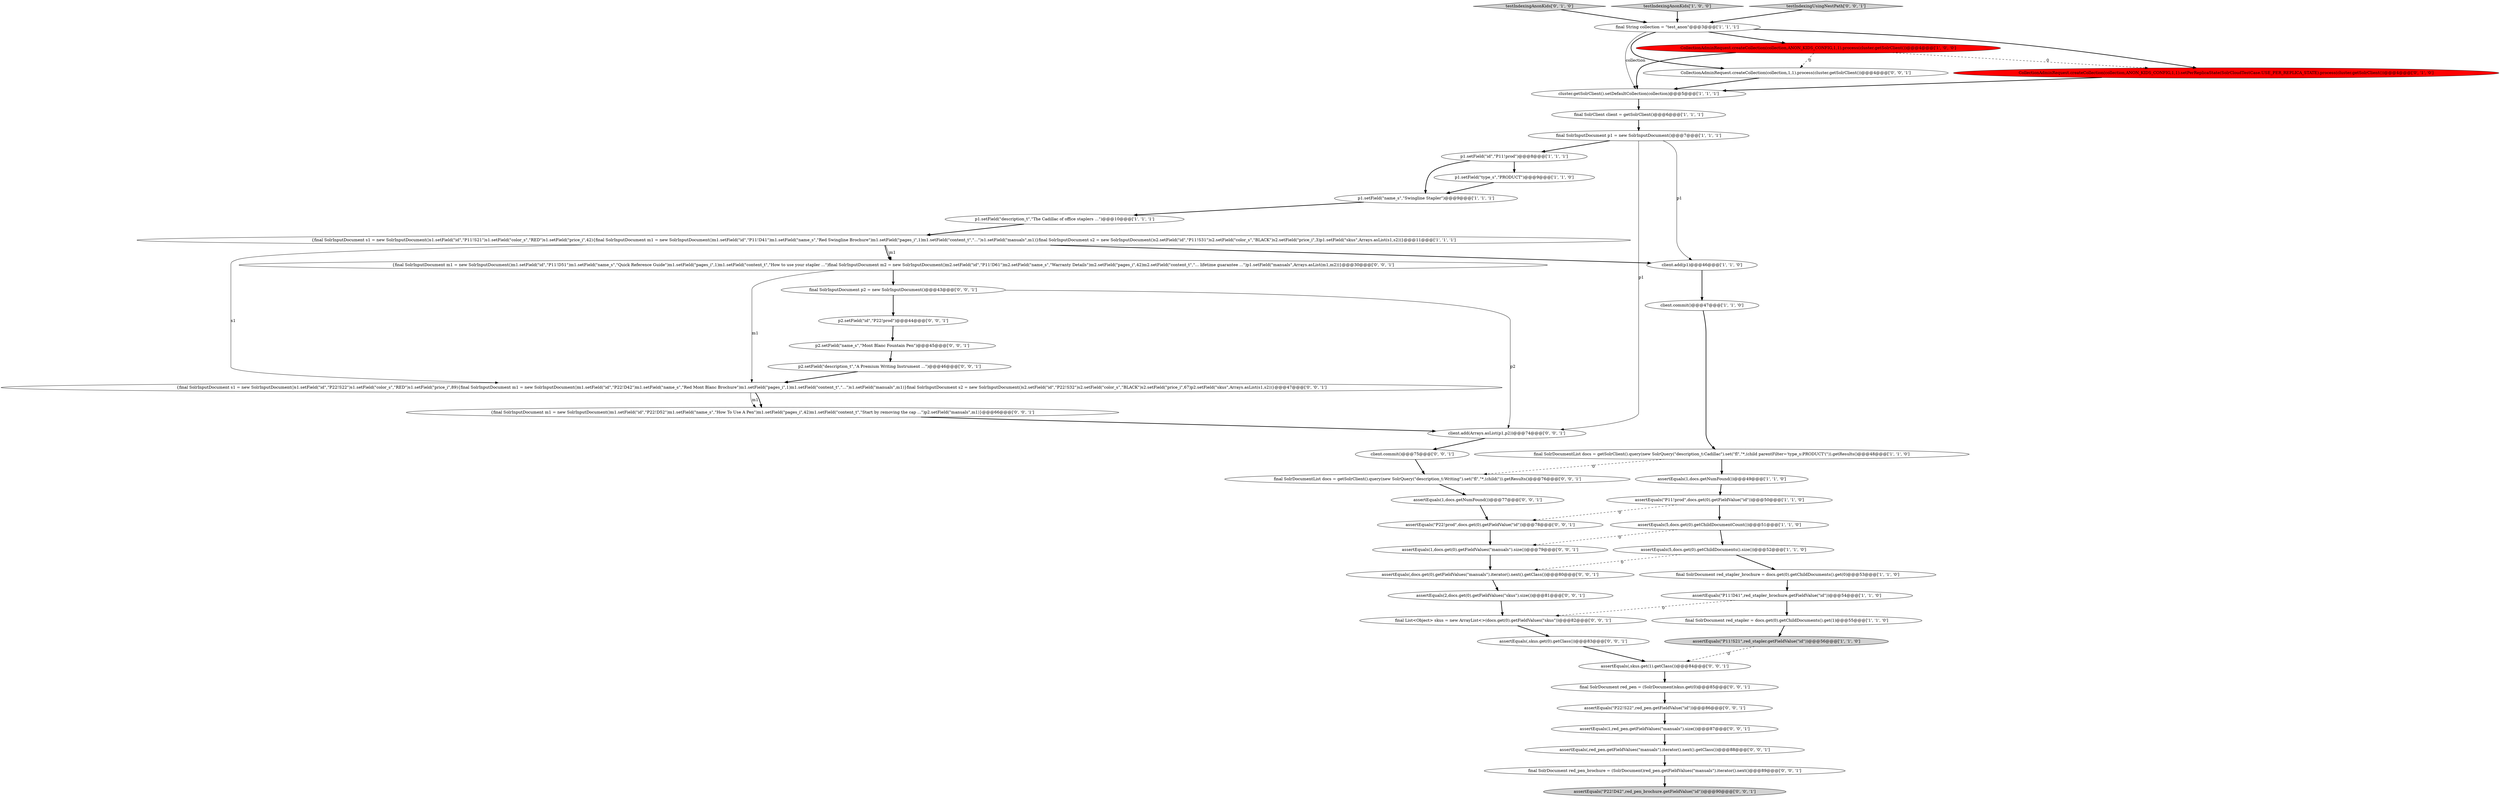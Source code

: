 digraph {
19 [style = filled, label = "assertEquals(1,docs.getNumFound())@@@49@@@['1', '1', '0']", fillcolor = white, shape = ellipse image = "AAA0AAABBB1BBB"];
32 [style = filled, label = "client.add(Arrays.asList(p1,p2))@@@74@@@['0', '0', '1']", fillcolor = white, shape = ellipse image = "AAA0AAABBB3BBB"];
25 [style = filled, label = "assertEquals(1,docs.getNumFound())@@@77@@@['0', '0', '1']", fillcolor = white, shape = ellipse image = "AAA0AAABBB3BBB"];
11 [style = filled, label = "final SolrDocument red_stapler_brochure = docs.get(0).getChildDocuments().get(0)@@@53@@@['1', '1', '0']", fillcolor = white, shape = ellipse image = "AAA0AAABBB1BBB"];
16 [style = filled, label = "assertEquals(\"P11!D41\",red_stapler_brochure.getFieldValue(\"id\"))@@@54@@@['1', '1', '0']", fillcolor = white, shape = ellipse image = "AAA0AAABBB1BBB"];
18 [style = filled, label = "final SolrInputDocument p1 = new SolrInputDocument()@@@7@@@['1', '1', '1']", fillcolor = white, shape = ellipse image = "AAA0AAABBB1BBB"];
26 [style = filled, label = "p2.setField(\"id\",\"P22!prod\")@@@44@@@['0', '0', '1']", fillcolor = white, shape = ellipse image = "AAA0AAABBB3BBB"];
17 [style = filled, label = "assertEquals(\"P11!prod\",docs.get(0).getFieldValue(\"id\"))@@@50@@@['1', '1', '0']", fillcolor = white, shape = ellipse image = "AAA0AAABBB1BBB"];
9 [style = filled, label = "final String collection = \"test_anon\"@@@3@@@['1', '1', '1']", fillcolor = white, shape = ellipse image = "AAA0AAABBB1BBB"];
34 [style = filled, label = "{final SolrInputDocument m1 = new SolrInputDocument()m1.setField(\"id\",\"P11!D51\")m1.setField(\"name_s\",\"Quick Reference Guide\")m1.setField(\"pages_i\",1)m1.setField(\"content_t\",\"How to use your stapler ...\")final SolrInputDocument m2 = new SolrInputDocument()m2.setField(\"id\",\"P11!D61\")m2.setField(\"name_s\",\"Warranty Details\")m2.setField(\"pages_i\",42)m2.setField(\"content_t\",\"... lifetime guarantee ...\")p1.setField(\"manuals\",Arrays.asList(m1,m2))}@@@30@@@['0', '0', '1']", fillcolor = white, shape = ellipse image = "AAA0AAABBB3BBB"];
49 [style = filled, label = "final List<Object> skus = new ArrayList<>(docs.get(0).getFieldValues(\"skus\"))@@@82@@@['0', '0', '1']", fillcolor = white, shape = ellipse image = "AAA0AAABBB3BBB"];
28 [style = filled, label = "{final SolrInputDocument s1 = new SolrInputDocument()s1.setField(\"id\",\"P22!S22\")s1.setField(\"color_s\",\"RED\")s1.setField(\"price_i\",89){final SolrInputDocument m1 = new SolrInputDocument()m1.setField(\"id\",\"P22!D42\")m1.setField(\"name_s\",\"Red Mont Blanc Brochure\")m1.setField(\"pages_i\",1)m1.setField(\"content_t\",\"...\")s1.setField(\"manuals\",m1)}final SolrInputDocument s2 = new SolrInputDocument()s2.setField(\"id\",\"P22!S32\")s2.setField(\"color_s\",\"BLACK\")s2.setField(\"price_i\",67)p2.setField(\"skus\",Arrays.asList(s1,s2))}@@@47@@@['0', '0', '1']", fillcolor = white, shape = ellipse image = "AAA0AAABBB3BBB"];
10 [style = filled, label = "assertEquals(\"P11!S21\",red_stapler.getFieldValue(\"id\"))@@@56@@@['1', '1', '0']", fillcolor = lightgray, shape = ellipse image = "AAA0AAABBB1BBB"];
23 [style = filled, label = "testIndexingAnonKids['0', '1', '0']", fillcolor = lightgray, shape = diamond image = "AAA0AAABBB2BBB"];
13 [style = filled, label = "cluster.getSolrClient().setDefaultCollection(collection)@@@5@@@['1', '1', '1']", fillcolor = white, shape = ellipse image = "AAA0AAABBB1BBB"];
14 [style = filled, label = "final SolrDocumentList docs = getSolrClient().query(new SolrQuery(\"description_t:Cadillac\").set(\"fl\",\"*,(child parentFilter='type_s:PRODUCT'(\")).getResults()@@@48@@@['1', '1', '0']", fillcolor = white, shape = ellipse image = "AAA0AAABBB1BBB"];
21 [style = filled, label = "client.add(p1)@@@46@@@['1', '1', '0']", fillcolor = white, shape = ellipse image = "AAA0AAABBB1BBB"];
48 [style = filled, label = "final SolrDocument red_pen = (SolrDocument)skus.get(0)@@@85@@@['0', '0', '1']", fillcolor = white, shape = ellipse image = "AAA0AAABBB3BBB"];
30 [style = filled, label = "assertEquals(,skus.get(1).getClass())@@@84@@@['0', '0', '1']", fillcolor = white, shape = ellipse image = "AAA0AAABBB3BBB"];
38 [style = filled, label = "p2.setField(\"description_t\",\"A Premium Writing Instrument ...\")@@@46@@@['0', '0', '1']", fillcolor = white, shape = ellipse image = "AAA0AAABBB3BBB"];
4 [style = filled, label = "final SolrDocument red_stapler = docs.get(0).getChildDocuments().get(1)@@@55@@@['1', '1', '0']", fillcolor = white, shape = ellipse image = "AAA0AAABBB1BBB"];
0 [style = filled, label = "assertEquals(5,docs.get(0).getChildDocuments().size())@@@52@@@['1', '1', '0']", fillcolor = white, shape = ellipse image = "AAA0AAABBB1BBB"];
3 [style = filled, label = "client.commit()@@@47@@@['1', '1', '0']", fillcolor = white, shape = ellipse image = "AAA0AAABBB1BBB"];
40 [style = filled, label = "assertEquals(1,red_pen.getFieldValues(\"manuals\").size())@@@87@@@['0', '0', '1']", fillcolor = white, shape = ellipse image = "AAA0AAABBB3BBB"];
20 [style = filled, label = "p1.setField(\"name_s\",\"Swingline Stapler\")@@@9@@@['1', '1', '1']", fillcolor = white, shape = ellipse image = "AAA0AAABBB1BBB"];
6 [style = filled, label = "final SolrClient client = getSolrClient()@@@6@@@['1', '1', '1']", fillcolor = white, shape = ellipse image = "AAA0AAABBB1BBB"];
41 [style = filled, label = "final SolrDocument red_pen_brochure = (SolrDocument)red_pen.getFieldValues(\"manuals\").iterator().next()@@@89@@@['0', '0', '1']", fillcolor = white, shape = ellipse image = "AAA0AAABBB3BBB"];
24 [style = filled, label = "assertEquals(,skus.get(0).getClass())@@@83@@@['0', '0', '1']", fillcolor = white, shape = ellipse image = "AAA0AAABBB3BBB"];
8 [style = filled, label = "{final SolrInputDocument s1 = new SolrInputDocument()s1.setField(\"id\",\"P11!S21\")s1.setField(\"color_s\",\"RED\")s1.setField(\"price_i\",42){final SolrInputDocument m1 = new SolrInputDocument()m1.setField(\"id\",\"P11!D41\")m1.setField(\"name_s\",\"Red Swingline Brochure\")m1.setField(\"pages_i\",1)m1.setField(\"content_t\",\"...\")s1.setField(\"manuals\",m1)}final SolrInputDocument s2 = new SolrInputDocument()s2.setField(\"id\",\"P11!S31\")s2.setField(\"color_s\",\"BLACK\")s2.setField(\"price_i\",3)p1.setField(\"skus\",Arrays.asList(s1,s2))}@@@11@@@['1', '1', '1']", fillcolor = white, shape = ellipse image = "AAA0AAABBB1BBB"];
2 [style = filled, label = "CollectionAdminRequest.createCollection(collection,ANON_KIDS_CONFIG,1,1).process(cluster.getSolrClient())@@@4@@@['1', '0', '0']", fillcolor = red, shape = ellipse image = "AAA1AAABBB1BBB"];
44 [style = filled, label = "assertEquals(\"P22!prod\",docs.get(0).getFieldValue(\"id\"))@@@78@@@['0', '0', '1']", fillcolor = white, shape = ellipse image = "AAA0AAABBB3BBB"];
36 [style = filled, label = "assertEquals(\"P22!S22\",red_pen.getFieldValue(\"id\"))@@@86@@@['0', '0', '1']", fillcolor = white, shape = ellipse image = "AAA0AAABBB3BBB"];
15 [style = filled, label = "testIndexingAnonKids['1', '0', '0']", fillcolor = lightgray, shape = diamond image = "AAA0AAABBB1BBB"];
43 [style = filled, label = "assertEquals(1,docs.get(0).getFieldValues(\"manuals\").size())@@@79@@@['0', '0', '1']", fillcolor = white, shape = ellipse image = "AAA0AAABBB3BBB"];
5 [style = filled, label = "p1.setField(\"type_s\",\"PRODUCT\")@@@9@@@['1', '1', '0']", fillcolor = white, shape = ellipse image = "AAA0AAABBB1BBB"];
7 [style = filled, label = "p1.setField(\"id\",\"P11!prod\")@@@8@@@['1', '1', '1']", fillcolor = white, shape = ellipse image = "AAA0AAABBB1BBB"];
12 [style = filled, label = "p1.setField(\"description_t\",\"The Cadillac of office staplers ...\")@@@10@@@['1', '1', '1']", fillcolor = white, shape = ellipse image = "AAA0AAABBB1BBB"];
33 [style = filled, label = "final SolrDocumentList docs = getSolrClient().query(new SolrQuery(\"description_t:Writing\").set(\"fl\",\"*,(child(\")).getResults()@@@76@@@['0', '0', '1']", fillcolor = white, shape = ellipse image = "AAA0AAABBB3BBB"];
45 [style = filled, label = "assertEquals(\"P22!D42\",red_pen_brochure.getFieldValue(\"id\"))@@@90@@@['0', '0', '1']", fillcolor = lightgray, shape = ellipse image = "AAA0AAABBB3BBB"];
27 [style = filled, label = "assertEquals(,docs.get(0).getFieldValues(\"manuals\").iterator().next().getClass())@@@80@@@['0', '0', '1']", fillcolor = white, shape = ellipse image = "AAA0AAABBB3BBB"];
47 [style = filled, label = "assertEquals(,red_pen.getFieldValues(\"manuals\").iterator().next().getClass())@@@88@@@['0', '0', '1']", fillcolor = white, shape = ellipse image = "AAA0AAABBB3BBB"];
37 [style = filled, label = "client.commit()@@@75@@@['0', '0', '1']", fillcolor = white, shape = ellipse image = "AAA0AAABBB3BBB"];
46 [style = filled, label = "CollectionAdminRequest.createCollection(collection,1,1).process(cluster.getSolrClient())@@@4@@@['0', '0', '1']", fillcolor = white, shape = ellipse image = "AAA0AAABBB3BBB"];
29 [style = filled, label = "testIndexingUsingNestPath['0', '0', '1']", fillcolor = lightgray, shape = diamond image = "AAA0AAABBB3BBB"];
31 [style = filled, label = "p2.setField(\"name_s\",\"Mont Blanc Fountain Pen\")@@@45@@@['0', '0', '1']", fillcolor = white, shape = ellipse image = "AAA0AAABBB3BBB"];
22 [style = filled, label = "CollectionAdminRequest.createCollection(collection,ANON_KIDS_CONFIG,1,1).setPerReplicaState(SolrCloudTestCase.USE_PER_REPLICA_STATE).process(cluster.getSolrClient())@@@4@@@['0', '1', '0']", fillcolor = red, shape = ellipse image = "AAA1AAABBB2BBB"];
35 [style = filled, label = "{final SolrInputDocument m1 = new SolrInputDocument()m1.setField(\"id\",\"P22!D52\")m1.setField(\"name_s\",\"How To Use A Pen\")m1.setField(\"pages_i\",42)m1.setField(\"content_t\",\"Start by removing the cap ...\")p2.setField(\"manuals\",m1)}@@@66@@@['0', '0', '1']", fillcolor = white, shape = ellipse image = "AAA0AAABBB3BBB"];
39 [style = filled, label = "assertEquals(2,docs.get(0).getFieldValues(\"skus\").size())@@@81@@@['0', '0', '1']", fillcolor = white, shape = ellipse image = "AAA0AAABBB3BBB"];
1 [style = filled, label = "assertEquals(5,docs.get(0).getChildDocumentCount())@@@51@@@['1', '1', '0']", fillcolor = white, shape = ellipse image = "AAA0AAABBB1BBB"];
42 [style = filled, label = "final SolrInputDocument p2 = new SolrInputDocument()@@@43@@@['0', '0', '1']", fillcolor = white, shape = ellipse image = "AAA0AAABBB3BBB"];
9->22 [style = bold, label=""];
9->13 [style = solid, label="collection"];
11->16 [style = bold, label=""];
4->10 [style = bold, label=""];
8->34 [style = bold, label=""];
42->26 [style = bold, label=""];
8->28 [style = solid, label="s1"];
36->40 [style = bold, label=""];
34->28 [style = solid, label="m1"];
32->37 [style = bold, label=""];
48->36 [style = bold, label=""];
17->1 [style = bold, label=""];
1->43 [style = dashed, label="0"];
46->13 [style = bold, label=""];
5->20 [style = bold, label=""];
18->21 [style = solid, label="p1"];
9->2 [style = bold, label=""];
38->28 [style = bold, label=""];
28->35 [style = solid, label="m1"];
6->18 [style = bold, label=""];
3->14 [style = bold, label=""];
29->9 [style = bold, label=""];
9->46 [style = bold, label=""];
0->11 [style = bold, label=""];
35->32 [style = bold, label=""];
14->19 [style = bold, label=""];
2->46 [style = dashed, label="0"];
31->38 [style = bold, label=""];
34->42 [style = bold, label=""];
19->17 [style = bold, label=""];
1->0 [style = bold, label=""];
7->20 [style = bold, label=""];
0->27 [style = dashed, label="0"];
8->34 [style = solid, label="m1"];
14->33 [style = dashed, label="0"];
25->44 [style = bold, label=""];
44->43 [style = bold, label=""];
24->30 [style = bold, label=""];
2->13 [style = bold, label=""];
49->24 [style = bold, label=""];
17->44 [style = dashed, label="0"];
28->35 [style = bold, label=""];
7->5 [style = bold, label=""];
26->31 [style = bold, label=""];
27->39 [style = bold, label=""];
10->30 [style = dashed, label="0"];
33->25 [style = bold, label=""];
15->9 [style = bold, label=""];
12->8 [style = bold, label=""];
42->32 [style = solid, label="p2"];
43->27 [style = bold, label=""];
39->49 [style = bold, label=""];
40->47 [style = bold, label=""];
20->12 [style = bold, label=""];
16->49 [style = dashed, label="0"];
47->41 [style = bold, label=""];
8->21 [style = bold, label=""];
18->32 [style = solid, label="p1"];
41->45 [style = bold, label=""];
13->6 [style = bold, label=""];
16->4 [style = bold, label=""];
18->7 [style = bold, label=""];
37->33 [style = bold, label=""];
30->48 [style = bold, label=""];
23->9 [style = bold, label=""];
2->22 [style = dashed, label="0"];
22->13 [style = bold, label=""];
21->3 [style = bold, label=""];
}
